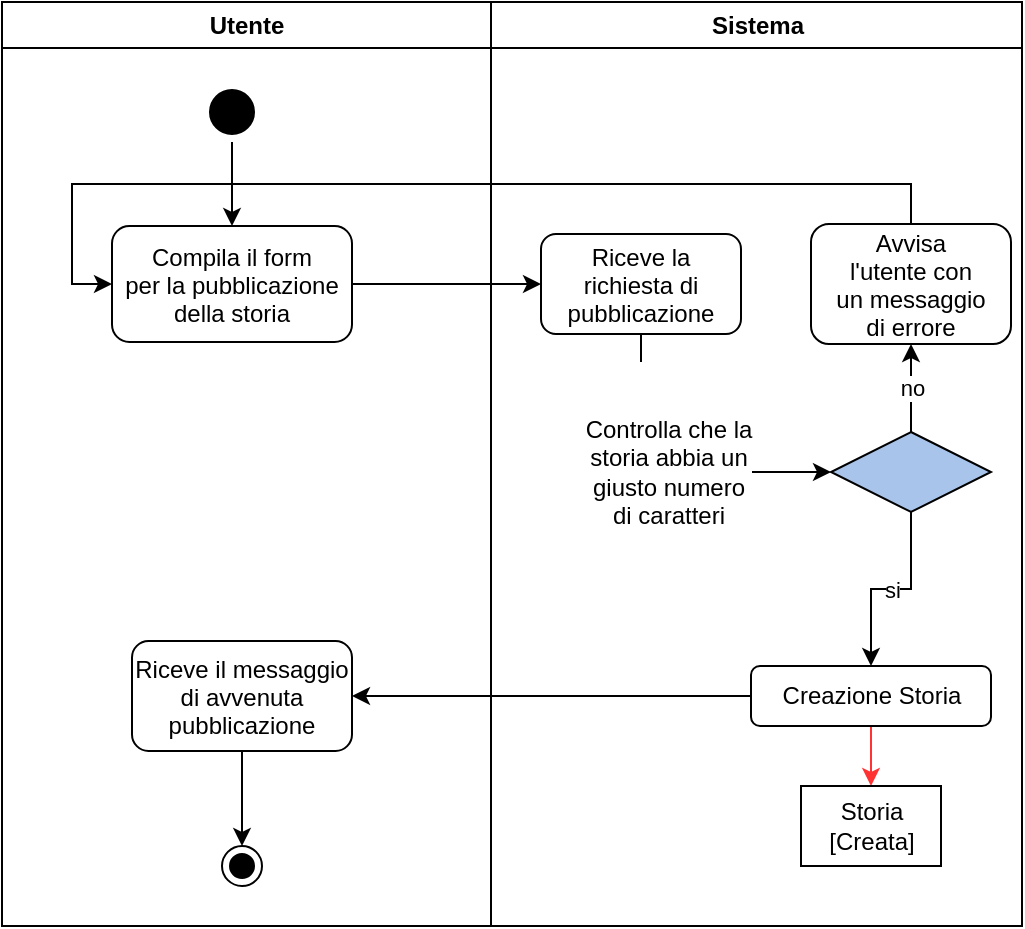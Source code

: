 <mxfile version="15.7.3" type="device"><diagram name="Page-1" id="e7e014a7-5840-1c2e-5031-d8a46d1fe8dd"><mxGraphModel dx="782" dy="578" grid="1" gridSize="10" guides="1" tooltips="1" connect="1" arrows="1" fold="1" page="1" pageScale="1" pageWidth="1169" pageHeight="826" background="none" math="0" shadow="0"><root><mxCell id="0"/><mxCell id="1" parent="0"/><mxCell id="2" value="Utente" style="swimlane;whiteSpace=wrap" parent="1" vertex="1"><mxGeometry x="200" y="128" width="244.5" height="462" as="geometry"/></mxCell><mxCell id="Exn1O_G988zcyfE67l7K-37" style="edgeStyle=orthogonalEdgeStyle;rounded=0;orthogonalLoop=1;jettySize=auto;html=1;exitX=0.5;exitY=1;exitDx=0;exitDy=0;entryX=0;entryY=0.5;entryDx=0;entryDy=0;strokeColor=#000000;" edge="1" parent="2" source="5" target="7"><mxGeometry relative="1" as="geometry"/></mxCell><mxCell id="5" value="" style="ellipse;shape=startState;fillColor=#000000;strokeColor=#000000;" parent="2" vertex="1"><mxGeometry x="100" y="40" width="30" height="30" as="geometry"/></mxCell><mxCell id="7" value="Compila il form&#10;per la pubblicazione&#10;della storia" style="direction=south;rounded=1;" parent="2" vertex="1"><mxGeometry x="55" y="112" width="120" height="58" as="geometry"/></mxCell><mxCell id="Exn1O_G988zcyfE67l7K-36" style="edgeStyle=orthogonalEdgeStyle;rounded=0;orthogonalLoop=1;jettySize=auto;html=1;exitX=0.5;exitY=1;exitDx=0;exitDy=0;entryX=0.5;entryY=0;entryDx=0;entryDy=0;strokeColor=#000000;" edge="1" parent="2" source="10" target="tdRGPFL3zS8qlj6BrHOP-54"><mxGeometry relative="1" as="geometry"/></mxCell><mxCell id="10" value="Riceve il messaggio&#10;di avvenuta&#10;pubblicazione" style="rounded=1;" parent="2" vertex="1"><mxGeometry x="65" y="319.5" width="110" height="55" as="geometry"/></mxCell><mxCell id="tdRGPFL3zS8qlj6BrHOP-54" value="" style="ellipse;html=1;shape=endState;fillColor=#000000;strokeColor=#000000;" parent="2" vertex="1"><mxGeometry x="110" y="422" width="20" height="20" as="geometry"/></mxCell><mxCell id="3" value="Sistema" style="swimlane;whiteSpace=wrap" parent="1" vertex="1"><mxGeometry x="444.5" y="128" width="265.5" height="462" as="geometry"/></mxCell><mxCell id="Exn1O_G988zcyfE67l7K-42" value="&#10;&#10;&lt;span style=&quot;color: rgb(0, 0, 0); font-family: helvetica; font-size: 12px; font-style: normal; font-weight: 400; letter-spacing: normal; text-align: center; text-indent: 0px; text-transform: none; word-spacing: 0px; display: inline; float: none;&quot;&gt;Controlla che la&lt;/span&gt;&lt;br style=&quot;padding: 0px; margin: 0px; color: rgb(0, 0, 0); font-family: helvetica; font-size: 12px; font-style: normal; font-weight: 400; letter-spacing: normal; text-align: center; text-indent: 0px; text-transform: none; word-spacing: 0px;&quot;&gt;&lt;span style=&quot;color: rgb(0, 0, 0); font-family: helvetica; font-size: 12px; font-style: normal; font-weight: 400; letter-spacing: normal; text-align: center; text-indent: 0px; text-transform: none; word-spacing: 0px; display: inline; float: none;&quot;&gt;storia abbia un&lt;/span&gt;&lt;br style=&quot;padding: 0px; margin: 0px; color: rgb(0, 0, 0); font-family: helvetica; font-size: 12px; font-style: normal; font-weight: 400; letter-spacing: normal; text-align: center; text-indent: 0px; text-transform: none; word-spacing: 0px;&quot;&gt;&lt;span style=&quot;color: rgb(0, 0, 0); font-family: helvetica; font-size: 12px; font-style: normal; font-weight: 400; letter-spacing: normal; text-align: center; text-indent: 0px; text-transform: none; word-spacing: 0px; display: inline; float: none;&quot;&gt;giusto numero&lt;/span&gt;&lt;br style=&quot;padding: 0px; margin: 0px; color: rgb(0, 0, 0); font-family: helvetica; font-size: 12px; font-style: normal; font-weight: 400; letter-spacing: normal; text-align: center; text-indent: 0px; text-transform: none; word-spacing: 0px;&quot;&gt;&lt;span style=&quot;color: rgb(0, 0, 0); font-family: helvetica; font-size: 12px; font-style: normal; font-weight: 400; letter-spacing: normal; text-align: center; text-indent: 0px; text-transform: none; word-spacing: 0px; display: inline; float: none;&quot;&gt;di caratteri&lt;/span&gt;&#10;&#10;" style="edgeStyle=orthogonalEdgeStyle;rounded=0;orthogonalLoop=1;jettySize=auto;html=1;exitX=0.5;exitY=1;exitDx=0;exitDy=0;entryX=0;entryY=0.5;entryDx=0;entryDy=0;strokeColor=#000000;labelBackgroundColor=default;" edge="1" parent="3" source="15" target="21"><mxGeometry relative="1" as="geometry"/></mxCell><mxCell id="15" value="Riceve la&#10;richiesta di&#10;pubblicazione" style="rounded=1;" parent="3" vertex="1"><mxGeometry x="25" y="116" width="100" height="50" as="geometry"/></mxCell><mxCell id="Exn1O_G988zcyfE67l7K-40" value="no" style="edgeStyle=orthogonalEdgeStyle;rounded=0;orthogonalLoop=1;jettySize=auto;html=1;exitX=0.5;exitY=0;exitDx=0;exitDy=0;entryX=0.5;entryY=1;entryDx=0;entryDy=0;strokeColor=#000000;" edge="1" parent="3" source="21" target="tdRGPFL3zS8qlj6BrHOP-45"><mxGeometry relative="1" as="geometry"/></mxCell><mxCell id="Exn1O_G988zcyfE67l7K-41" value="si" style="edgeStyle=orthogonalEdgeStyle;rounded=0;orthogonalLoop=1;jettySize=auto;html=1;exitX=0.5;exitY=1;exitDx=0;exitDy=0;entryX=0.5;entryY=0;entryDx=0;entryDy=0;strokeColor=#000000;" edge="1" parent="3" source="21" target="Exn1O_G988zcyfE67l7K-43"><mxGeometry relative="1" as="geometry"><mxPoint x="210" y="302" as="targetPoint"/></mxGeometry></mxCell><mxCell id="21" value="" style="rhombus;fillColor=#A9C4EB;strokeColor=#000000;" parent="3" vertex="1"><mxGeometry x="170" y="215" width="80" height="40" as="geometry"/></mxCell><mxCell id="tdRGPFL3zS8qlj6BrHOP-45" value="Avvisa&#10;l'utente con&#10;un messaggio&#10;di errore" style="rounded=1;" parent="3" vertex="1"><mxGeometry x="160" y="111" width="100" height="60" as="geometry"/></mxCell><mxCell id="Exn1O_G988zcyfE67l7K-49" style="edgeStyle=orthogonalEdgeStyle;rounded=0;orthogonalLoop=1;jettySize=auto;html=1;exitX=0.5;exitY=1;exitDx=0;exitDy=0;labelBackgroundColor=default;strokeColor=#FF3333;" edge="1" parent="3" source="Exn1O_G988zcyfE67l7K-43" target="Exn1O_G988zcyfE67l7K-46"><mxGeometry relative="1" as="geometry"/></mxCell><mxCell id="Exn1O_G988zcyfE67l7K-43" value="Creazione Storia" style="rounded=1;whiteSpace=wrap;html=1;strokeColor=#000000;fillColor=#FFFFFF;" vertex="1" parent="3"><mxGeometry x="130" y="332" width="120" height="30" as="geometry"/></mxCell><mxCell id="Exn1O_G988zcyfE67l7K-46" value="Storia&lt;br&gt;[Creata]" style="rounded=0;whiteSpace=wrap;html=1;strokeColor=#000000;fillColor=#FFFFFF;" vertex="1" parent="3"><mxGeometry x="155" y="392" width="70" height="40" as="geometry"/></mxCell><mxCell id="Exn1O_G988zcyfE67l7K-31" value="" style="edgeStyle=orthogonalEdgeStyle;rounded=0;orthogonalLoop=1;jettySize=auto;html=1;" edge="1" parent="1" source="7" target="15"><mxGeometry relative="1" as="geometry"/></mxCell><mxCell id="Exn1O_G988zcyfE67l7K-32" style="edgeStyle=orthogonalEdgeStyle;rounded=0;orthogonalLoop=1;jettySize=auto;html=1;exitX=0.5;exitY=0;exitDx=0;exitDy=0;entryX=0.5;entryY=1;entryDx=0;entryDy=0;" edge="1" parent="1" source="tdRGPFL3zS8qlj6BrHOP-45" target="7"><mxGeometry relative="1" as="geometry"/></mxCell><mxCell id="Exn1O_G988zcyfE67l7K-45" style="edgeStyle=orthogonalEdgeStyle;rounded=0;orthogonalLoop=1;jettySize=auto;html=1;exitX=0;exitY=0.5;exitDx=0;exitDy=0;entryX=1;entryY=0.5;entryDx=0;entryDy=0;labelBackgroundColor=default;strokeColor=#000000;" edge="1" parent="1" source="Exn1O_G988zcyfE67l7K-43" target="10"><mxGeometry relative="1" as="geometry"/></mxCell></root></mxGraphModel></diagram></mxfile>